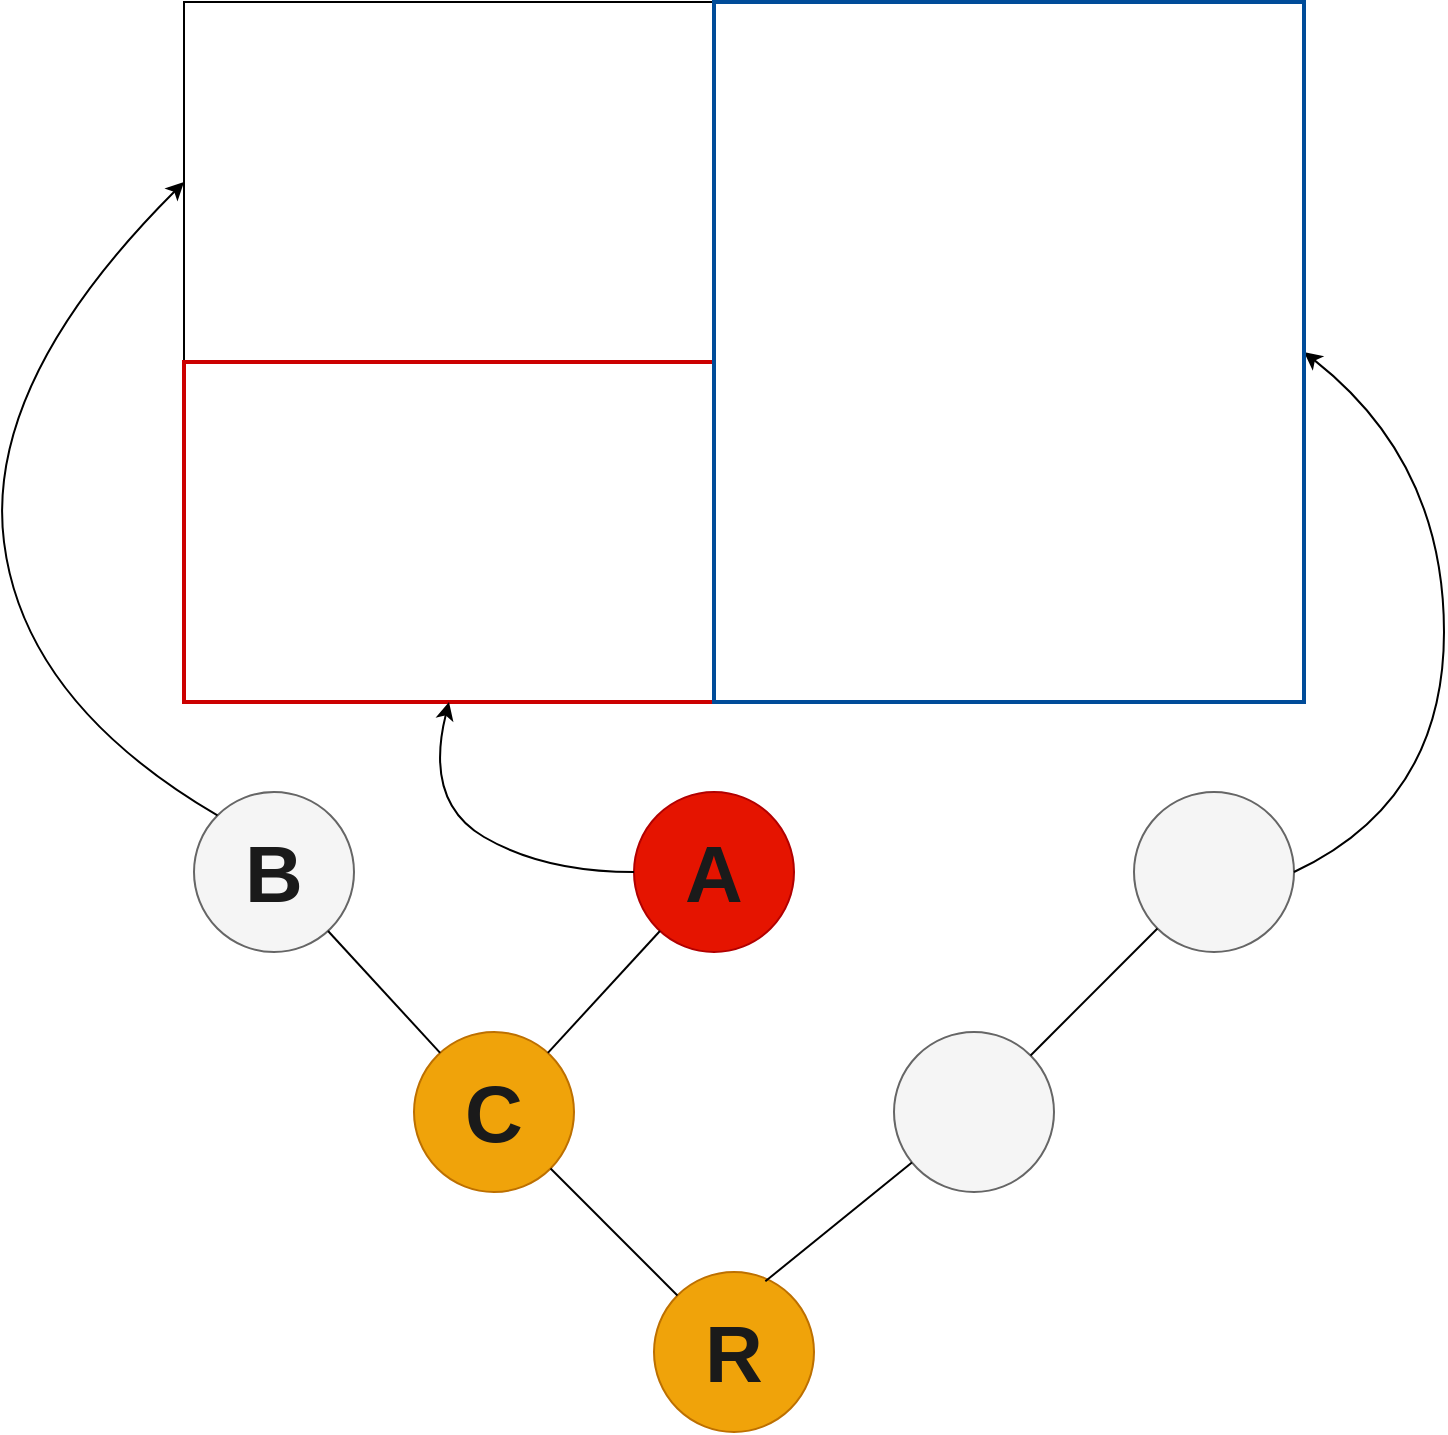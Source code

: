 <mxfile>
    <diagram id="LpUvIIttoJX7Mj-2VVL4" name="Page-1">
        <mxGraphModel dx="668" dy="408" grid="1" gridSize="10" guides="1" tooltips="1" connect="1" arrows="1" fold="1" page="1" pageScale="1" pageWidth="827" pageHeight="1169" math="0" shadow="0">
            <root>
                <mxCell id="0"/>
                <mxCell id="1" parent="0"/>
                <mxCell id="GGjfLmtMtnxDscI8gtsh-1" value="" style="ellipse;whiteSpace=wrap;html=1;aspect=fixed;fillColor=#f0a30a;strokeColor=#BD7000;fontColor=#000000;" parent="1" vertex="1">
                    <mxGeometry x="355" y="665" width="80" height="80" as="geometry"/>
                </mxCell>
                <mxCell id="GGjfLmtMtnxDscI8gtsh-2" value="" style="ellipse;whiteSpace=wrap;html=1;aspect=fixed;fillColor=#f0a30a;strokeColor=#BD7000;fontColor=#000000;" parent="1" vertex="1">
                    <mxGeometry x="235" y="545" width="80" height="80" as="geometry"/>
                </mxCell>
                <mxCell id="GGjfLmtMtnxDscI8gtsh-3" value="" style="ellipse;whiteSpace=wrap;html=1;aspect=fixed;fillColor=#f5f5f5;strokeColor=#666666;fontColor=#333333;" parent="1" vertex="1">
                    <mxGeometry x="475" y="545" width="80" height="80" as="geometry"/>
                </mxCell>
                <mxCell id="GGjfLmtMtnxDscI8gtsh-4" value="" style="ellipse;whiteSpace=wrap;html=1;aspect=fixed;fillColor=#f5f5f5;strokeWidth=1;strokeColor=#666666;fontColor=#333333;" parent="1" vertex="1">
                    <mxGeometry x="125" y="425" width="80" height="80" as="geometry"/>
                </mxCell>
                <mxCell id="GGjfLmtMtnxDscI8gtsh-5" value="" style="ellipse;whiteSpace=wrap;html=1;aspect=fixed;fillColor=#e51400;strokeColor=#B20000;fontColor=#ffffff;" parent="1" vertex="1">
                    <mxGeometry x="345" y="425" width="80" height="80" as="geometry"/>
                </mxCell>
                <mxCell id="GGjfLmtMtnxDscI8gtsh-6" value="" style="ellipse;whiteSpace=wrap;html=1;aspect=fixed;fillColor=#f5f5f5;strokeColor=#666666;strokeWidth=1;fontColor=#333333;" parent="1" vertex="1">
                    <mxGeometry x="595" y="425" width="80" height="80" as="geometry"/>
                </mxCell>
                <mxCell id="GGjfLmtMtnxDscI8gtsh-11" value="" style="endArrow=none;html=1;endFill=0;" parent="1" source="GGjfLmtMtnxDscI8gtsh-1" target="GGjfLmtMtnxDscI8gtsh-2" edge="1">
                    <mxGeometry width="50" height="50" relative="1" as="geometry">
                        <mxPoint x="365" y="455" as="sourcePoint"/>
                        <mxPoint x="415" y="405" as="targetPoint"/>
                    </mxGeometry>
                </mxCell>
                <mxCell id="GGjfLmtMtnxDscI8gtsh-12" value="" style="endArrow=none;html=1;endFill=0;" parent="1" source="GGjfLmtMtnxDscI8gtsh-2" target="GGjfLmtMtnxDscI8gtsh-4" edge="1">
                    <mxGeometry width="50" height="50" relative="1" as="geometry">
                        <mxPoint x="365" y="455" as="sourcePoint"/>
                        <mxPoint x="415" y="405" as="targetPoint"/>
                    </mxGeometry>
                </mxCell>
                <mxCell id="GGjfLmtMtnxDscI8gtsh-13" value="" style="endArrow=none;html=1;endFill=0;" parent="1" source="GGjfLmtMtnxDscI8gtsh-2" target="GGjfLmtMtnxDscI8gtsh-5" edge="1">
                    <mxGeometry width="50" height="50" relative="1" as="geometry">
                        <mxPoint x="365" y="455" as="sourcePoint"/>
                        <mxPoint x="415" y="405" as="targetPoint"/>
                    </mxGeometry>
                </mxCell>
                <mxCell id="GGjfLmtMtnxDscI8gtsh-14" value="" style="endArrow=none;html=1;exitX=0.696;exitY=0.058;exitDx=0;exitDy=0;exitPerimeter=0;endFill=0;" parent="1" source="GGjfLmtMtnxDscI8gtsh-1" target="GGjfLmtMtnxDscI8gtsh-3" edge="1">
                    <mxGeometry width="50" height="50" relative="1" as="geometry">
                        <mxPoint x="405" y="655" as="sourcePoint"/>
                        <mxPoint x="485" y="565" as="targetPoint"/>
                    </mxGeometry>
                </mxCell>
                <mxCell id="GGjfLmtMtnxDscI8gtsh-15" value="" style="endArrow=none;html=1;endFill=0;" parent="1" source="GGjfLmtMtnxDscI8gtsh-3" target="GGjfLmtMtnxDscI8gtsh-6" edge="1">
                    <mxGeometry width="50" height="50" relative="1" as="geometry">
                        <mxPoint x="365" y="455" as="sourcePoint"/>
                        <mxPoint x="415" y="405" as="targetPoint"/>
                    </mxGeometry>
                </mxCell>
                <mxCell id="3" value="" style="rounded=0;whiteSpace=wrap;html=1;" parent="1" vertex="1">
                    <mxGeometry x="120" y="30" width="560" height="350" as="geometry"/>
                </mxCell>
                <mxCell id="4" value="" style="rounded=0;whiteSpace=wrap;html=1;" parent="1" vertex="1">
                    <mxGeometry x="120" y="30" width="265" height="180" as="geometry"/>
                </mxCell>
                <mxCell id="5" value="" style="rounded=0;whiteSpace=wrap;html=1;strokeColor=#CC0000;strokeWidth=2;" parent="1" vertex="1">
                    <mxGeometry x="120" y="210" width="265" height="170" as="geometry"/>
                </mxCell>
                <mxCell id="6" value="" style="curved=1;endArrow=classic;html=1;exitX=0;exitY=0;exitDx=0;exitDy=0;entryX=0;entryY=0.5;entryDx=0;entryDy=0;" parent="1" source="GGjfLmtMtnxDscI8gtsh-4" target="4" edge="1">
                    <mxGeometry width="50" height="50" relative="1" as="geometry">
                        <mxPoint x="20" y="460" as="sourcePoint"/>
                        <mxPoint x="90" y="120" as="targetPoint"/>
                        <Array as="points">
                            <mxPoint x="40" y="380"/>
                            <mxPoint x="20" y="220"/>
                        </Array>
                    </mxGeometry>
                </mxCell>
                <mxCell id="7" value="" style="curved=1;endArrow=classic;html=1;exitX=0;exitY=0.5;exitDx=0;exitDy=0;entryX=0.5;entryY=1;entryDx=0;entryDy=0;" parent="1" source="GGjfLmtMtnxDscI8gtsh-5" target="5" edge="1">
                    <mxGeometry width="50" height="50" relative="1" as="geometry">
                        <mxPoint x="390" y="390" as="sourcePoint"/>
                        <mxPoint x="440" y="340" as="targetPoint"/>
                        <Array as="points">
                            <mxPoint x="300" y="465"/>
                            <mxPoint x="240" y="430"/>
                        </Array>
                    </mxGeometry>
                </mxCell>
                <mxCell id="12" value="" style="curved=1;endArrow=classic;html=1;entryX=1;entryY=0.5;entryDx=0;entryDy=0;exitX=1;exitY=0.5;exitDx=0;exitDy=0;" parent="1" source="GGjfLmtMtnxDscI8gtsh-6" target="3" edge="1">
                    <mxGeometry width="50" height="50" relative="1" as="geometry">
                        <mxPoint x="390" y="410" as="sourcePoint"/>
                        <mxPoint x="440" y="360" as="targetPoint"/>
                        <Array as="points">
                            <mxPoint x="750" y="430"/>
                            <mxPoint x="750" y="260"/>
                        </Array>
                    </mxGeometry>
                </mxCell>
                <mxCell id="19" value="" style="rounded=0;whiteSpace=wrap;html=1;strokeWidth=2;fontSize=26;strokeColor=#004C99;" parent="1" vertex="1">
                    <mxGeometry x="385" y="30" width="295" height="350" as="geometry"/>
                </mxCell>
                <mxCell id="20" value="A" style="text;html=1;align=center;verticalAlign=middle;whiteSpace=wrap;rounded=0;fontColor=#1A1A1A;fontSize=40;labelBorderColor=none;fontStyle=1" parent="1" vertex="1">
                    <mxGeometry x="355" y="450" width="60" height="30" as="geometry"/>
                </mxCell>
                <mxCell id="21" value="C" style="text;html=1;align=center;verticalAlign=middle;whiteSpace=wrap;rounded=0;fontColor=#1A1A1A;fontSize=40;labelBorderColor=none;fontStyle=1" parent="1" vertex="1">
                    <mxGeometry x="245" y="570" width="60" height="30" as="geometry"/>
                </mxCell>
                <mxCell id="22" value="R" style="text;html=1;align=center;verticalAlign=middle;whiteSpace=wrap;rounded=0;fontColor=#1A1A1A;fontSize=40;labelBorderColor=none;fontStyle=1" parent="1" vertex="1">
                    <mxGeometry x="365" y="690" width="60" height="30" as="geometry"/>
                </mxCell>
                <mxCell id="23" value="B" style="text;html=1;align=center;verticalAlign=middle;whiteSpace=wrap;rounded=0;fontColor=#1A1A1A;fontSize=40;labelBorderColor=none;fontStyle=1" vertex="1" parent="1">
                    <mxGeometry x="135" y="450" width="60" height="30" as="geometry"/>
                </mxCell>
            </root>
        </mxGraphModel>
    </diagram>
</mxfile>